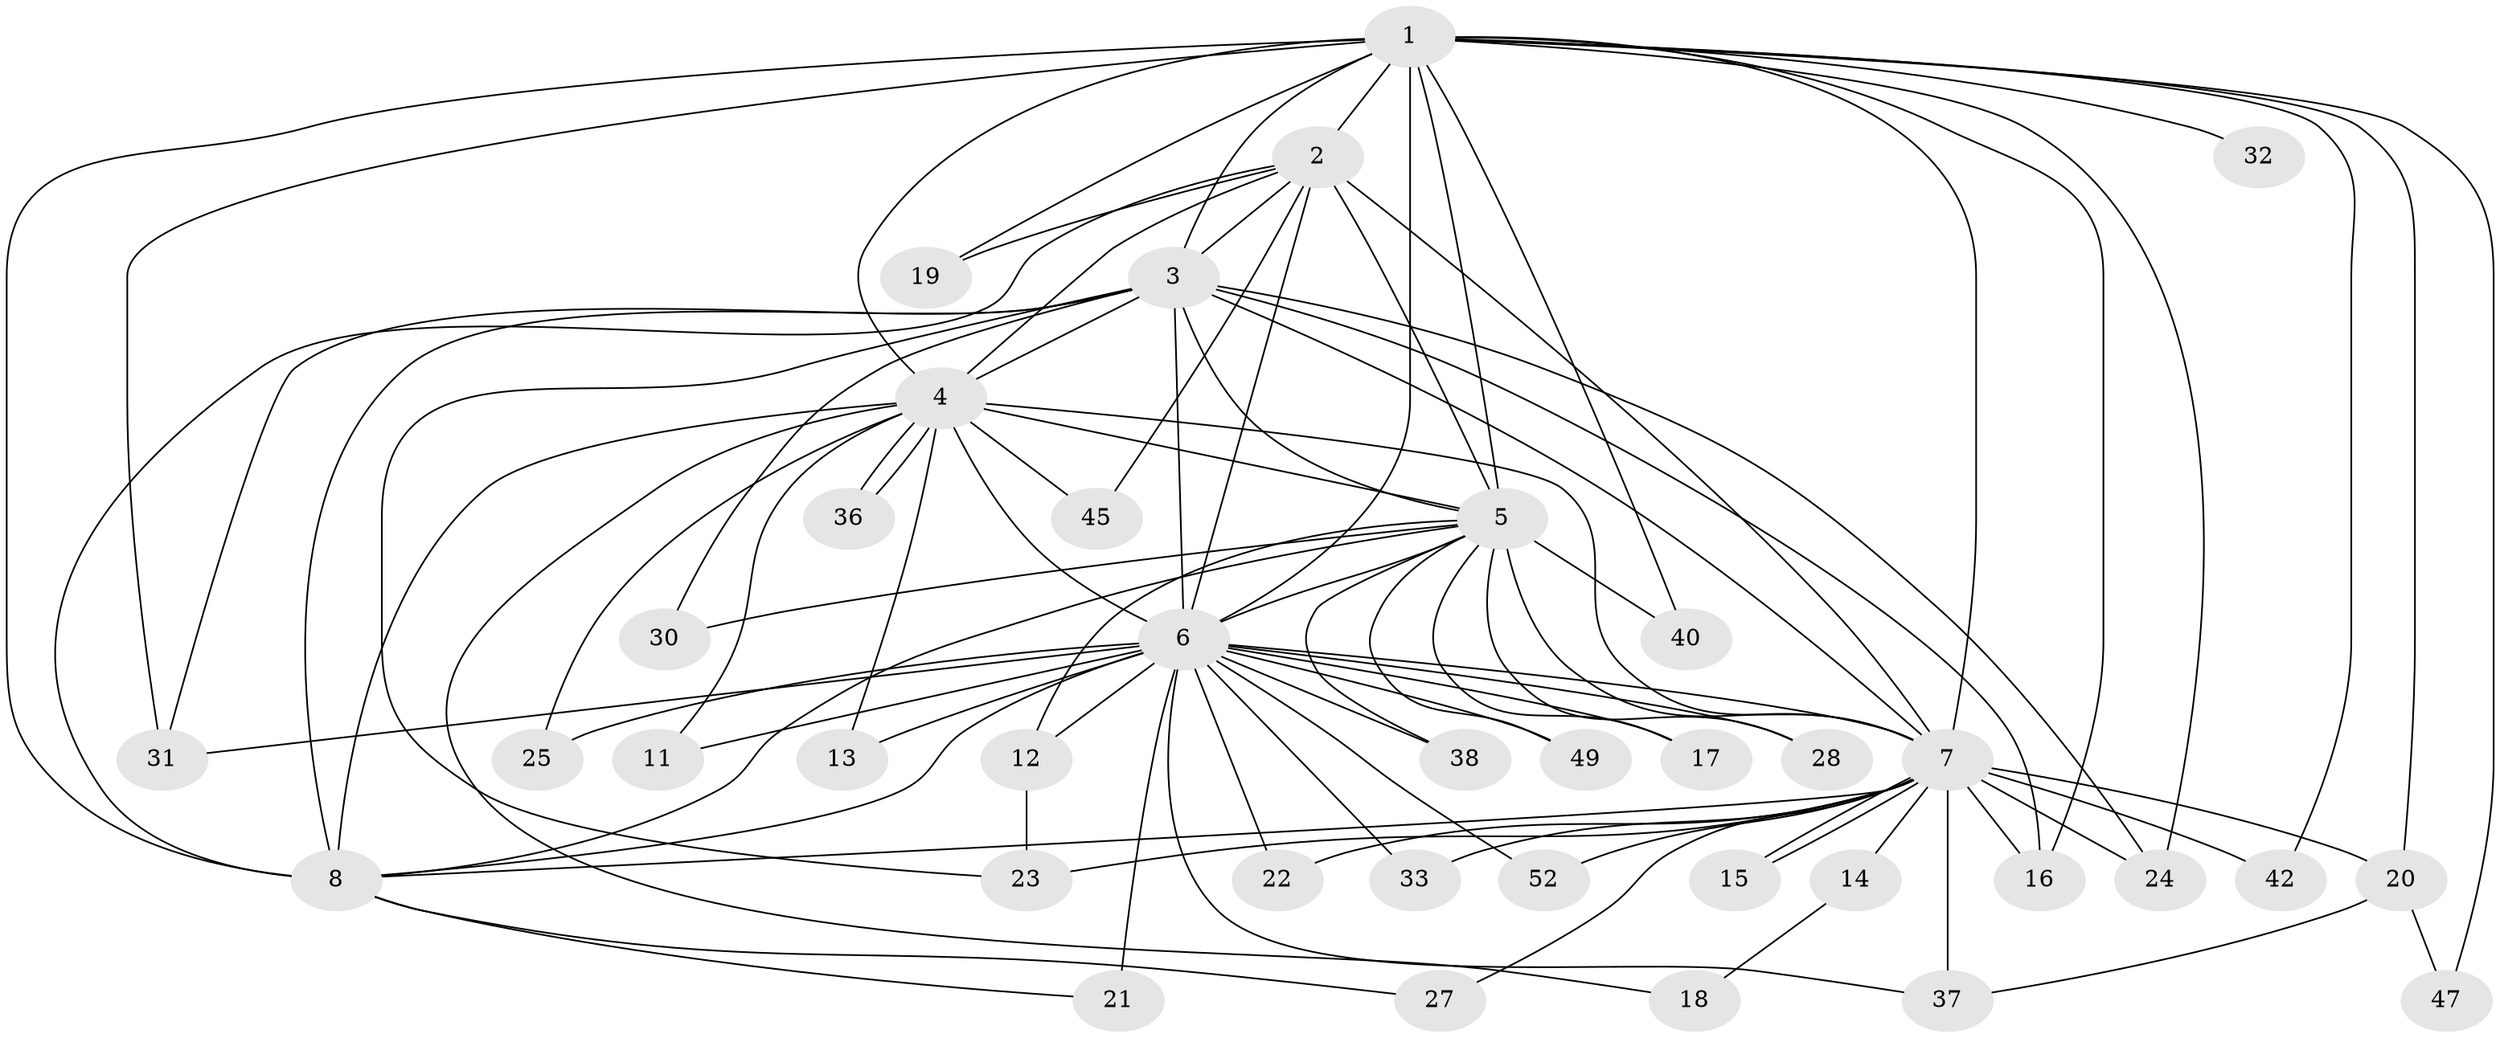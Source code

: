 // original degree distribution, {11: 0.018867924528301886, 13: 0.018867924528301886, 14: 0.018867924528301886, 17: 0.03773584905660377, 25: 0.018867924528301886, 21: 0.018867924528301886, 12: 0.018867924528301886, 15: 0.018867924528301886, 19: 0.018867924528301886, 2: 0.6226415094339622, 3: 0.1509433962264151, 4: 0.03773584905660377}
// Generated by graph-tools (version 1.1) at 2025/11/02/27/25 16:11:02]
// undirected, 38 vertices, 91 edges
graph export_dot {
graph [start="1"]
  node [color=gray90,style=filled];
  1 [super="+10"];
  2 [super="+46"];
  3 [super="+44"];
  4 [super="+39"];
  5 [super="+29"];
  6 [super="+34"];
  7 [super="+9"];
  8 [super="+35"];
  11;
  12;
  13;
  14;
  15;
  16 [super="+43"];
  17;
  18;
  19;
  20 [super="+26"];
  21 [super="+51"];
  22;
  23 [super="+41"];
  24 [super="+53"];
  25;
  27;
  28;
  30;
  31 [super="+48"];
  32;
  33;
  36;
  37 [super="+50"];
  38;
  40;
  42;
  45;
  47;
  49;
  52;
  1 -- 2 [weight=2];
  1 -- 3 [weight=2];
  1 -- 4 [weight=2];
  1 -- 5 [weight=2];
  1 -- 6 [weight=2];
  1 -- 7 [weight=4];
  1 -- 8 [weight=3];
  1 -- 16;
  1 -- 20;
  1 -- 32;
  1 -- 40;
  1 -- 42;
  1 -- 47;
  1 -- 19;
  1 -- 24;
  1 -- 31 [weight=2];
  2 -- 3;
  2 -- 4;
  2 -- 5;
  2 -- 6 [weight=2];
  2 -- 7 [weight=3];
  2 -- 8;
  2 -- 19;
  2 -- 45;
  3 -- 4;
  3 -- 5;
  3 -- 6;
  3 -- 7 [weight=2];
  3 -- 8;
  3 -- 16;
  3 -- 23;
  3 -- 24;
  3 -- 30;
  3 -- 31;
  4 -- 5;
  4 -- 6;
  4 -- 7 [weight=3];
  4 -- 8;
  4 -- 11;
  4 -- 13;
  4 -- 18;
  4 -- 25;
  4 -- 36;
  4 -- 36;
  4 -- 45;
  5 -- 6;
  5 -- 7 [weight=3];
  5 -- 8;
  5 -- 12;
  5 -- 17;
  5 -- 28;
  5 -- 30;
  5 -- 38;
  5 -- 40;
  5 -- 49;
  6 -- 7 [weight=2];
  6 -- 8;
  6 -- 11;
  6 -- 12;
  6 -- 13;
  6 -- 17;
  6 -- 21 [weight=2];
  6 -- 22;
  6 -- 25;
  6 -- 28;
  6 -- 31;
  6 -- 33;
  6 -- 37;
  6 -- 38;
  6 -- 49;
  6 -- 52;
  7 -- 8 [weight=2];
  7 -- 14 [weight=2];
  7 -- 15;
  7 -- 15;
  7 -- 33;
  7 -- 37;
  7 -- 42;
  7 -- 20 [weight=2];
  7 -- 52;
  7 -- 22;
  7 -- 27;
  7 -- 16;
  7 -- 24;
  7 -- 23;
  8 -- 21;
  8 -- 27;
  12 -- 23;
  14 -- 18;
  20 -- 47;
  20 -- 37;
}
